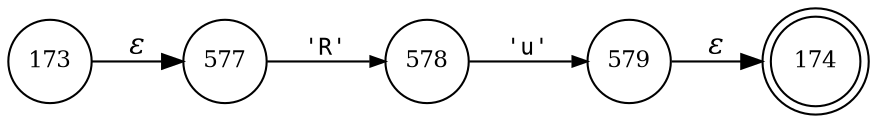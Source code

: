 digraph ATN {
rankdir=LR;
s174[fontsize=11, label="174", shape=doublecircle, fixedsize=true, width=.6];
s577[fontsize=11,label="577", shape=circle, fixedsize=true, width=.55, peripheries=1];
s578[fontsize=11,label="578", shape=circle, fixedsize=true, width=.55, peripheries=1];
s579[fontsize=11,label="579", shape=circle, fixedsize=true, width=.55, peripheries=1];
s173[fontsize=11,label="173", shape=circle, fixedsize=true, width=.55, peripheries=1];
s173 -> s577 [fontname="Times-Italic", label="&epsilon;"];
s577 -> s578 [fontsize=11, fontname="Courier", arrowsize=.7, label = "'R'", arrowhead = normal];
s578 -> s579 [fontsize=11, fontname="Courier", arrowsize=.7, label = "'u'", arrowhead = normal];
s579 -> s174 [fontname="Times-Italic", label="&epsilon;"];
}
